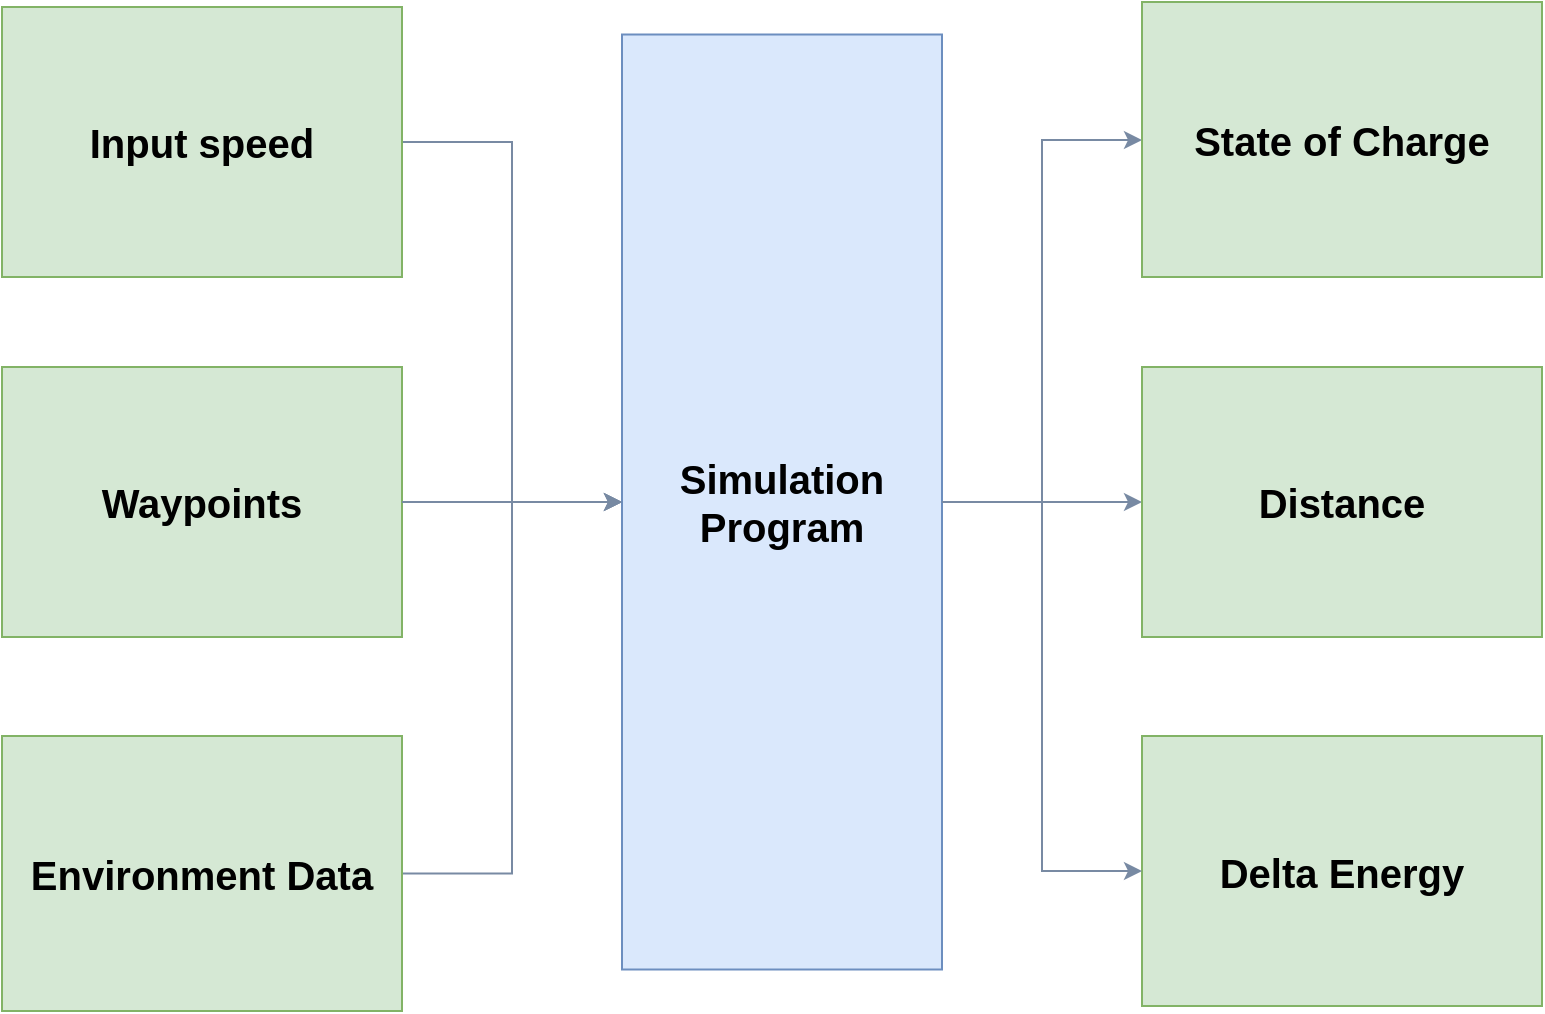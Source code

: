 <mxfile version="14.9.6" type="github">
  <diagram id="28VTI09ovEdbeb4I-dWO" name="Page-1">
    <mxGraphModel dx="2249" dy="800" grid="1" gridSize="10" guides="1" tooltips="1" connect="1" arrows="1" fold="1" page="1" pageScale="1" pageWidth="827" pageHeight="1169" math="0" shadow="0">
      <root>
        <mxCell id="0" />
        <mxCell id="1" parent="0" />
        <mxCell id="CGGK-X_BQEhCbvVUV3Iy-6" style="edgeStyle=orthogonalEdgeStyle;rounded=0;orthogonalLoop=1;jettySize=auto;html=1;exitX=1;exitY=0.5;exitDx=0;exitDy=0;entryX=0;entryY=0.5;entryDx=0;entryDy=0;fontStyle=1;strokeColor=#788AA3;fontSize=20;fontColor=#EDEDED;" parent="1" source="CGGK-X_BQEhCbvVUV3Iy-1" target="CGGK-X_BQEhCbvVUV3Iy-3" edge="1">
          <mxGeometry relative="1" as="geometry" />
        </mxCell>
        <mxCell id="CGGK-X_BQEhCbvVUV3Iy-10" style="edgeStyle=orthogonalEdgeStyle;rounded=0;orthogonalLoop=1;jettySize=auto;html=1;exitX=1;exitY=0.5;exitDx=0;exitDy=0;fontStyle=1;strokeColor=#788AA3;fontSize=20;fontColor=#EDEDED;" parent="1" source="CGGK-X_BQEhCbvVUV3Iy-1" target="CGGK-X_BQEhCbvVUV3Iy-9" edge="1">
          <mxGeometry relative="1" as="geometry">
            <Array as="points">
              <mxPoint x="500" y="330" />
              <mxPoint x="500" y="149" />
            </Array>
          </mxGeometry>
        </mxCell>
        <mxCell id="CGGK-X_BQEhCbvVUV3Iy-11" style="edgeStyle=orthogonalEdgeStyle;rounded=0;orthogonalLoop=1;jettySize=auto;html=1;fontStyle=1;strokeColor=#788AA3;fontSize=20;fontColor=#EDEDED;entryX=0;entryY=0.5;entryDx=0;entryDy=0;exitX=1;exitY=0.5;exitDx=0;exitDy=0;" parent="1" source="CGGK-X_BQEhCbvVUV3Iy-8" target="CGGK-X_BQEhCbvVUV3Iy-1" edge="1">
          <mxGeometry relative="1" as="geometry">
            <mxPoint x="250" y="560" as="sourcePoint" />
          </mxGeometry>
        </mxCell>
        <mxCell id="CGGK-X_BQEhCbvVUV3Iy-1" value="Simulation Program" style="rounded=0;whiteSpace=wrap;html=1;fontStyle=1;fillColor=#dae8fc;strokeColor=#6c8ebf;fontSize=20;" parent="1" vertex="1">
          <mxGeometry x="290" y="96.25" width="160" height="467.5" as="geometry" />
        </mxCell>
        <mxCell id="CGGK-X_BQEhCbvVUV3Iy-5" style="edgeStyle=orthogonalEdgeStyle;rounded=0;orthogonalLoop=1;jettySize=auto;html=1;exitX=1;exitY=0.5;exitDx=0;exitDy=0;entryX=0;entryY=0.5;entryDx=0;entryDy=0;fontStyle=1;strokeColor=#788AA3;fontSize=20;fontColor=#EDEDED;" parent="1" source="CGGK-X_BQEhCbvVUV3Iy-2" target="CGGK-X_BQEhCbvVUV3Iy-1" edge="1">
          <mxGeometry relative="1" as="geometry" />
        </mxCell>
        <mxCell id="CGGK-X_BQEhCbvVUV3Iy-2" value="Input speed" style="rounded=0;whiteSpace=wrap;html=1;fontStyle=1;fillColor=#d5e8d4;strokeColor=#82b366;fontSize=20;" parent="1" vertex="1">
          <mxGeometry x="-20" y="82.5" width="200" height="135" as="geometry" />
        </mxCell>
        <mxCell id="CGGK-X_BQEhCbvVUV3Iy-3" value="Distance" style="rounded=0;whiteSpace=wrap;html=1;fontStyle=1;fillColor=#d5e8d4;strokeColor=#82b366;fontSize=20;" parent="1" vertex="1">
          <mxGeometry x="550" y="262.5" width="200" height="135" as="geometry" />
        </mxCell>
        <mxCell id="CGGK-X_BQEhCbvVUV3Iy-8" value="Environment Data" style="rounded=0;whiteSpace=wrap;html=1;fontStyle=1;fillColor=#d5e8d4;strokeColor=#82b366;fontSize=20;" parent="1" vertex="1">
          <mxGeometry x="-20" y="447" width="200" height="137.5" as="geometry" />
        </mxCell>
        <mxCell id="CGGK-X_BQEhCbvVUV3Iy-9" value="State of Charge" style="rounded=0;whiteSpace=wrap;html=1;fontStyle=1;fillColor=#d5e8d4;strokeColor=#82b366;fontSize=20;" parent="1" vertex="1">
          <mxGeometry x="550" y="80" width="200" height="137.5" as="geometry" />
        </mxCell>
        <mxCell id="CGGK-X_BQEhCbvVUV3Iy-15" value="Waypoints" style="rounded=0;whiteSpace=wrap;html=1;fontStyle=1;fillColor=#d5e8d4;strokeColor=#82b366;fontSize=20;" parent="1" vertex="1">
          <mxGeometry x="-20" y="262.5" width="200" height="135" as="geometry" />
        </mxCell>
        <mxCell id="CGGK-X_BQEhCbvVUV3Iy-17" style="edgeStyle=orthogonalEdgeStyle;rounded=0;orthogonalLoop=1;jettySize=auto;html=1;exitX=1;exitY=0.5;exitDx=0;exitDy=0;fontStyle=1;strokeColor=#788AA3;fontSize=20;fontColor=#EDEDED;" parent="1" source="CGGK-X_BQEhCbvVUV3Iy-15" target="CGGK-X_BQEhCbvVUV3Iy-1" edge="1">
          <mxGeometry relative="1" as="geometry">
            <mxPoint x="160" y="540" as="sourcePoint" />
            <mxPoint x="270" y="622.5" as="targetPoint" />
          </mxGeometry>
        </mxCell>
        <mxCell id="00cKi8jMJqB6HXZE8Xwc-1" value="Delta Energy" style="rounded=0;whiteSpace=wrap;html=1;fontStyle=1;fillColor=#d5e8d4;strokeColor=#82b366;fontSize=20;" vertex="1" parent="1">
          <mxGeometry x="550" y="447" width="200" height="135" as="geometry" />
        </mxCell>
        <mxCell id="00cKi8jMJqB6HXZE8Xwc-2" style="edgeStyle=orthogonalEdgeStyle;rounded=0;orthogonalLoop=1;jettySize=auto;html=1;exitX=1;exitY=0.5;exitDx=0;exitDy=0;fontStyle=1;strokeColor=#788AA3;fontSize=20;fontColor=#EDEDED;entryX=0;entryY=0.5;entryDx=0;entryDy=0;" edge="1" parent="1" source="CGGK-X_BQEhCbvVUV3Iy-1" target="00cKi8jMJqB6HXZE8Xwc-1">
          <mxGeometry relative="1" as="geometry">
            <mxPoint x="440" y="544.325" as="sourcePoint" />
            <mxPoint x="540" y="480.0" as="targetPoint" />
          </mxGeometry>
        </mxCell>
      </root>
    </mxGraphModel>
  </diagram>
</mxfile>
